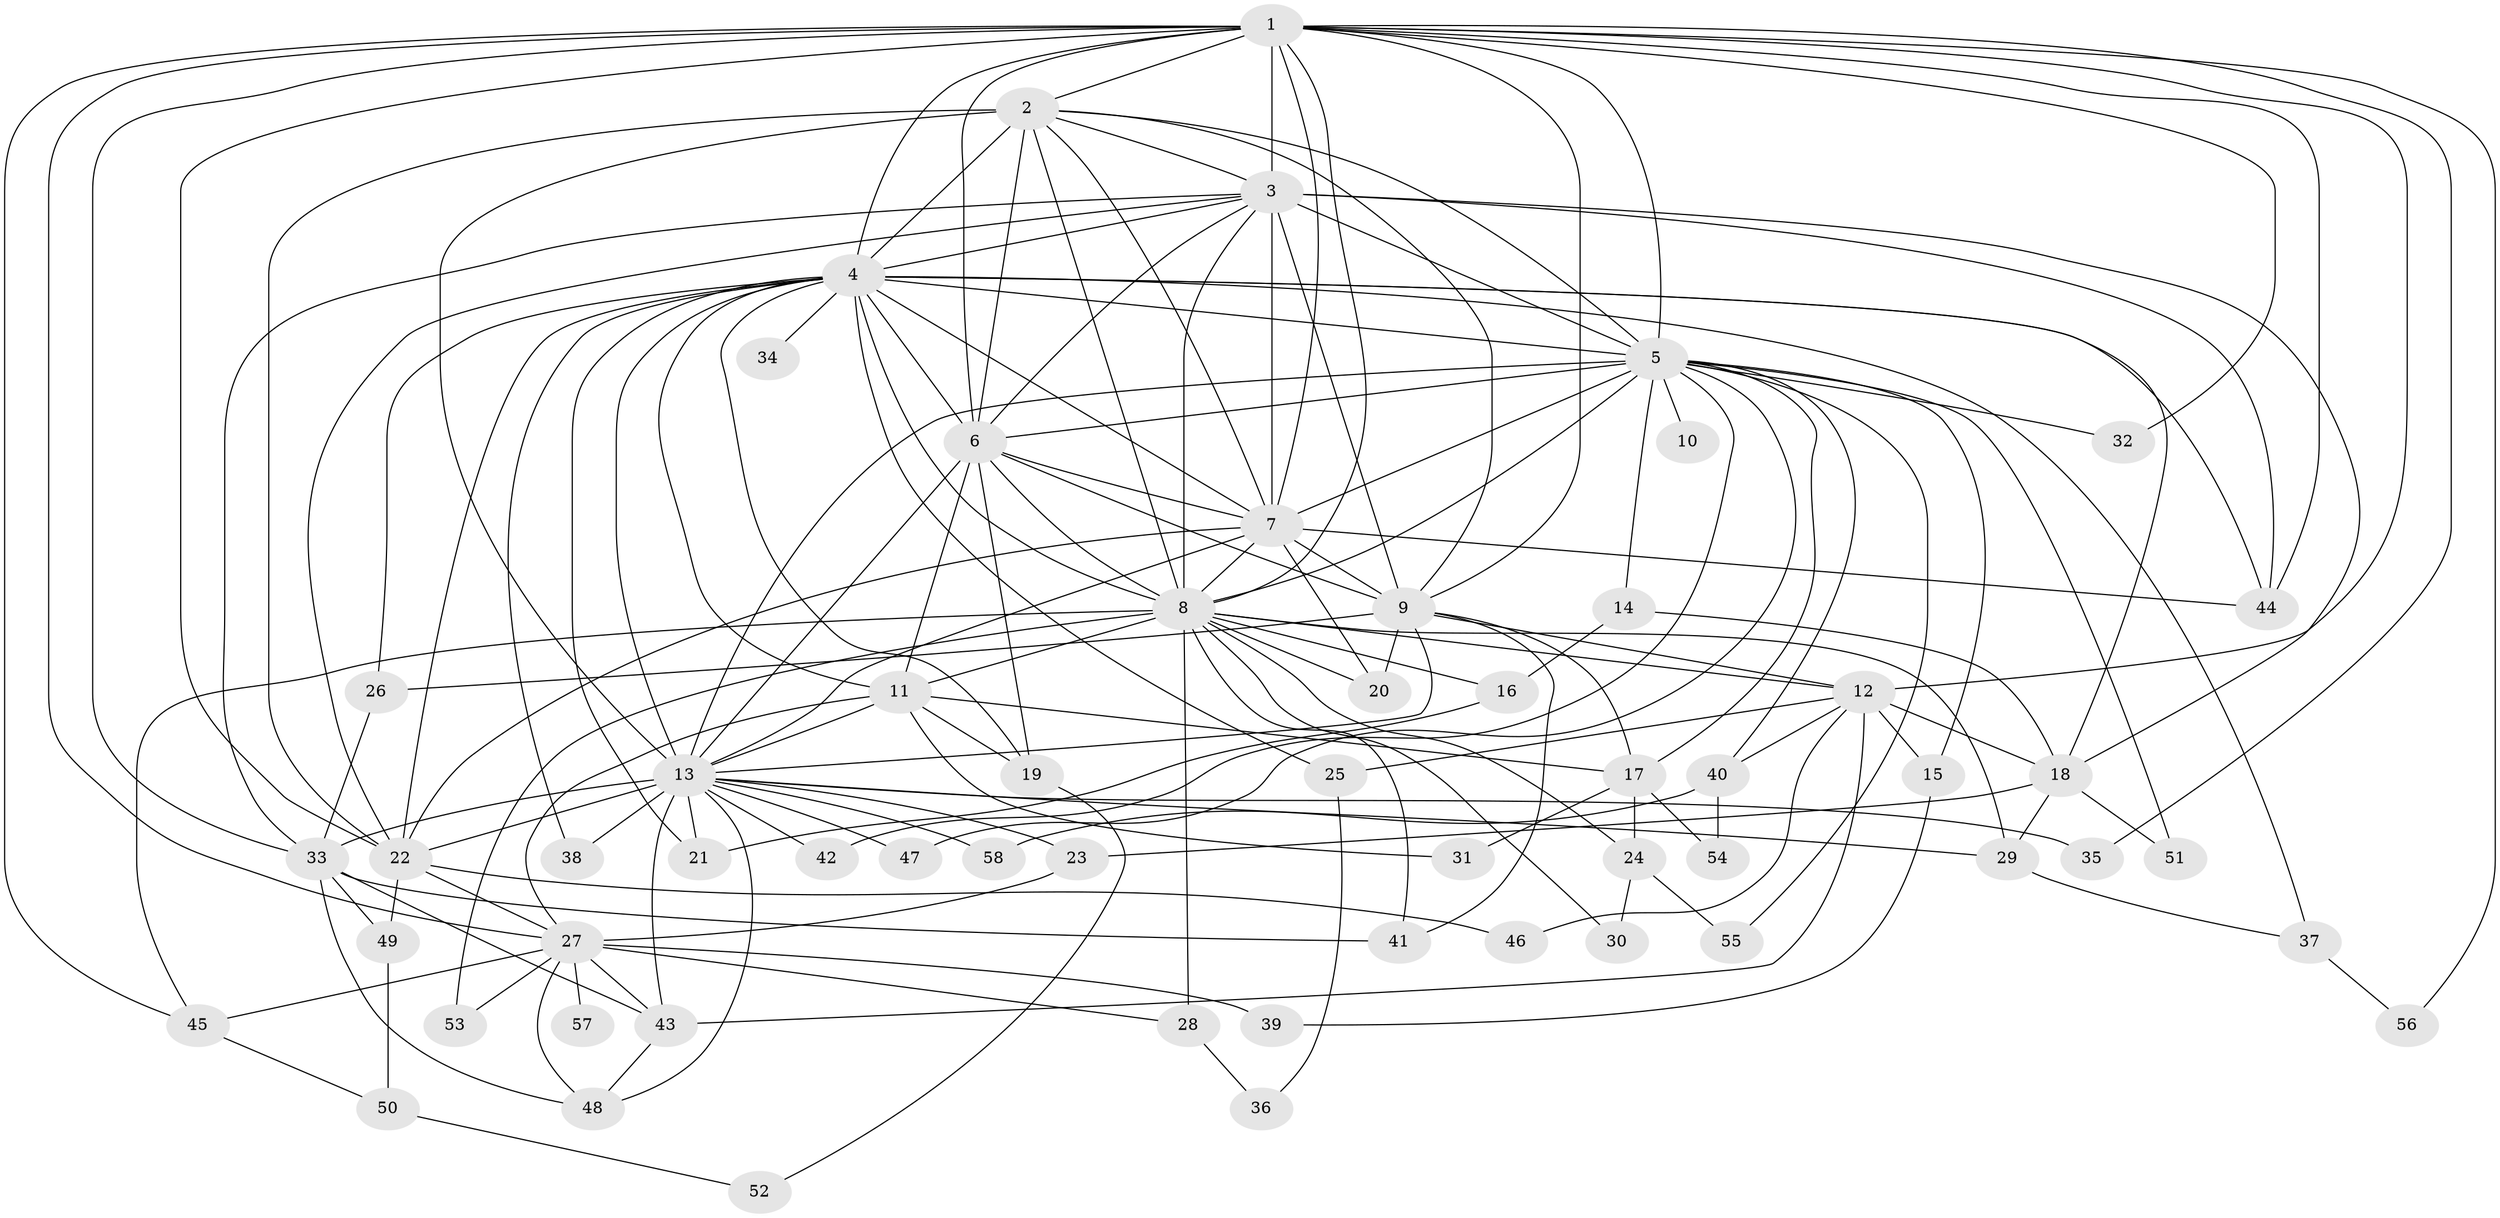 // original degree distribution, {14: 0.008695652173913044, 23: 0.008695652173913044, 19: 0.02608695652173913, 26: 0.008695652173913044, 18: 0.008695652173913044, 16: 0.008695652173913044, 27: 0.008695652173913044, 15: 0.008695652173913044, 4: 0.09565217391304348, 2: 0.5217391304347826, 5: 0.02608695652173913, 7: 0.034782608695652174, 10: 0.008695652173913044, 3: 0.19130434782608696, 6: 0.017391304347826087, 8: 0.008695652173913044, 11: 0.008695652173913044}
// Generated by graph-tools (version 1.1) at 2025/34/03/09/25 02:34:57]
// undirected, 58 vertices, 157 edges
graph export_dot {
graph [start="1"]
  node [color=gray90,style=filled];
  1;
  2;
  3;
  4;
  5;
  6;
  7;
  8;
  9;
  10;
  11;
  12;
  13;
  14;
  15;
  16;
  17;
  18;
  19;
  20;
  21;
  22;
  23;
  24;
  25;
  26;
  27;
  28;
  29;
  30;
  31;
  32;
  33;
  34;
  35;
  36;
  37;
  38;
  39;
  40;
  41;
  42;
  43;
  44;
  45;
  46;
  47;
  48;
  49;
  50;
  51;
  52;
  53;
  54;
  55;
  56;
  57;
  58;
  1 -- 2 [weight=3.0];
  1 -- 3 [weight=4.0];
  1 -- 4 [weight=2.0];
  1 -- 5 [weight=2.0];
  1 -- 6 [weight=3.0];
  1 -- 7 [weight=2.0];
  1 -- 8 [weight=2.0];
  1 -- 9 [weight=1.0];
  1 -- 12 [weight=1.0];
  1 -- 22 [weight=1.0];
  1 -- 27 [weight=1.0];
  1 -- 32 [weight=1.0];
  1 -- 33 [weight=1.0];
  1 -- 35 [weight=1.0];
  1 -- 44 [weight=1.0];
  1 -- 45 [weight=1.0];
  1 -- 56 [weight=1.0];
  2 -- 3 [weight=2.0];
  2 -- 4 [weight=2.0];
  2 -- 5 [weight=1.0];
  2 -- 6 [weight=1.0];
  2 -- 7 [weight=2.0];
  2 -- 8 [weight=2.0];
  2 -- 9 [weight=1.0];
  2 -- 13 [weight=9.0];
  2 -- 22 [weight=1.0];
  3 -- 4 [weight=2.0];
  3 -- 5 [weight=2.0];
  3 -- 6 [weight=2.0];
  3 -- 7 [weight=3.0];
  3 -- 8 [weight=12.0];
  3 -- 9 [weight=10.0];
  3 -- 18 [weight=1.0];
  3 -- 22 [weight=2.0];
  3 -- 33 [weight=1.0];
  3 -- 44 [weight=1.0];
  4 -- 5 [weight=1.0];
  4 -- 6 [weight=1.0];
  4 -- 7 [weight=2.0];
  4 -- 8 [weight=1.0];
  4 -- 11 [weight=1.0];
  4 -- 13 [weight=1.0];
  4 -- 18 [weight=1.0];
  4 -- 19 [weight=1.0];
  4 -- 21 [weight=1.0];
  4 -- 22 [weight=1.0];
  4 -- 25 [weight=1.0];
  4 -- 26 [weight=1.0];
  4 -- 34 [weight=2.0];
  4 -- 37 [weight=1.0];
  4 -- 38 [weight=1.0];
  4 -- 44 [weight=1.0];
  5 -- 6 [weight=1.0];
  5 -- 7 [weight=3.0];
  5 -- 8 [weight=1.0];
  5 -- 10 [weight=1.0];
  5 -- 13 [weight=1.0];
  5 -- 14 [weight=1.0];
  5 -- 15 [weight=1.0];
  5 -- 17 [weight=1.0];
  5 -- 32 [weight=1.0];
  5 -- 40 [weight=1.0];
  5 -- 42 [weight=1.0];
  5 -- 47 [weight=1.0];
  5 -- 51 [weight=1.0];
  5 -- 55 [weight=1.0];
  6 -- 7 [weight=1.0];
  6 -- 8 [weight=1.0];
  6 -- 9 [weight=1.0];
  6 -- 11 [weight=4.0];
  6 -- 13 [weight=1.0];
  6 -- 19 [weight=2.0];
  7 -- 8 [weight=1.0];
  7 -- 9 [weight=1.0];
  7 -- 13 [weight=1.0];
  7 -- 20 [weight=1.0];
  7 -- 22 [weight=1.0];
  7 -- 44 [weight=1.0];
  8 -- 11 [weight=1.0];
  8 -- 12 [weight=1.0];
  8 -- 16 [weight=1.0];
  8 -- 20 [weight=1.0];
  8 -- 24 [weight=1.0];
  8 -- 28 [weight=1.0];
  8 -- 29 [weight=1.0];
  8 -- 30 [weight=1.0];
  8 -- 41 [weight=1.0];
  8 -- 45 [weight=1.0];
  8 -- 53 [weight=1.0];
  9 -- 12 [weight=1.0];
  9 -- 13 [weight=1.0];
  9 -- 17 [weight=1.0];
  9 -- 20 [weight=1.0];
  9 -- 26 [weight=1.0];
  9 -- 41 [weight=1.0];
  11 -- 13 [weight=1.0];
  11 -- 17 [weight=1.0];
  11 -- 19 [weight=1.0];
  11 -- 27 [weight=1.0];
  11 -- 31 [weight=1.0];
  12 -- 15 [weight=1.0];
  12 -- 18 [weight=1.0];
  12 -- 25 [weight=1.0];
  12 -- 40 [weight=1.0];
  12 -- 43 [weight=1.0];
  12 -- 46 [weight=1.0];
  13 -- 21 [weight=1.0];
  13 -- 22 [weight=1.0];
  13 -- 23 [weight=1.0];
  13 -- 29 [weight=1.0];
  13 -- 33 [weight=1.0];
  13 -- 35 [weight=1.0];
  13 -- 38 [weight=1.0];
  13 -- 42 [weight=1.0];
  13 -- 43 [weight=1.0];
  13 -- 47 [weight=1.0];
  13 -- 48 [weight=1.0];
  13 -- 58 [weight=1.0];
  14 -- 16 [weight=1.0];
  14 -- 18 [weight=1.0];
  15 -- 39 [weight=1.0];
  16 -- 21 [weight=1.0];
  17 -- 24 [weight=1.0];
  17 -- 31 [weight=1.0];
  17 -- 54 [weight=1.0];
  18 -- 23 [weight=1.0];
  18 -- 29 [weight=1.0];
  18 -- 51 [weight=1.0];
  19 -- 52 [weight=1.0];
  22 -- 27 [weight=1.0];
  22 -- 46 [weight=1.0];
  22 -- 49 [weight=1.0];
  23 -- 27 [weight=1.0];
  24 -- 30 [weight=1.0];
  24 -- 55 [weight=1.0];
  25 -- 36 [weight=1.0];
  26 -- 33 [weight=1.0];
  27 -- 28 [weight=1.0];
  27 -- 39 [weight=1.0];
  27 -- 43 [weight=1.0];
  27 -- 45 [weight=1.0];
  27 -- 48 [weight=1.0];
  27 -- 53 [weight=1.0];
  27 -- 57 [weight=1.0];
  28 -- 36 [weight=1.0];
  29 -- 37 [weight=1.0];
  33 -- 41 [weight=1.0];
  33 -- 43 [weight=1.0];
  33 -- 48 [weight=1.0];
  33 -- 49 [weight=1.0];
  37 -- 56 [weight=1.0];
  40 -- 54 [weight=1.0];
  40 -- 58 [weight=1.0];
  43 -- 48 [weight=1.0];
  45 -- 50 [weight=1.0];
  49 -- 50 [weight=1.0];
  50 -- 52 [weight=1.0];
}
